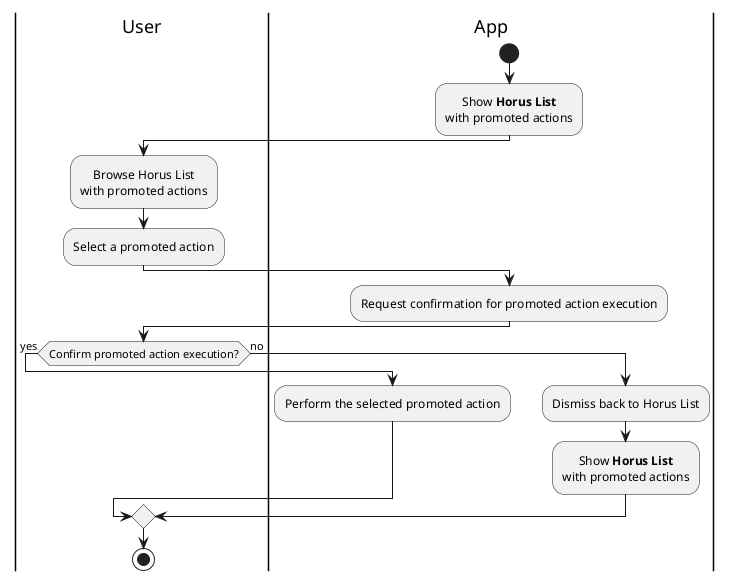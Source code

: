 
@startuml PFPD#39.activity

skinparam monochrome true
skinparam defaultTextAlignment center

|User|
|App|
start
:Show **Horus List**\nwith promoted actions;
|User|
:Browse Horus List\nwith promoted actions;
:Select a promoted action;
|App|
:Request confirmation for promoted action execution;
|User|
if (Confirm promoted action execution?) then (yes)
    |App|
    :Perform the selected promoted action;
else (no)
    |App|
    :Dismiss back to Horus List;
    :Show **Horus List**\nwith promoted actions;
endif
|User|
stop

@enduml
